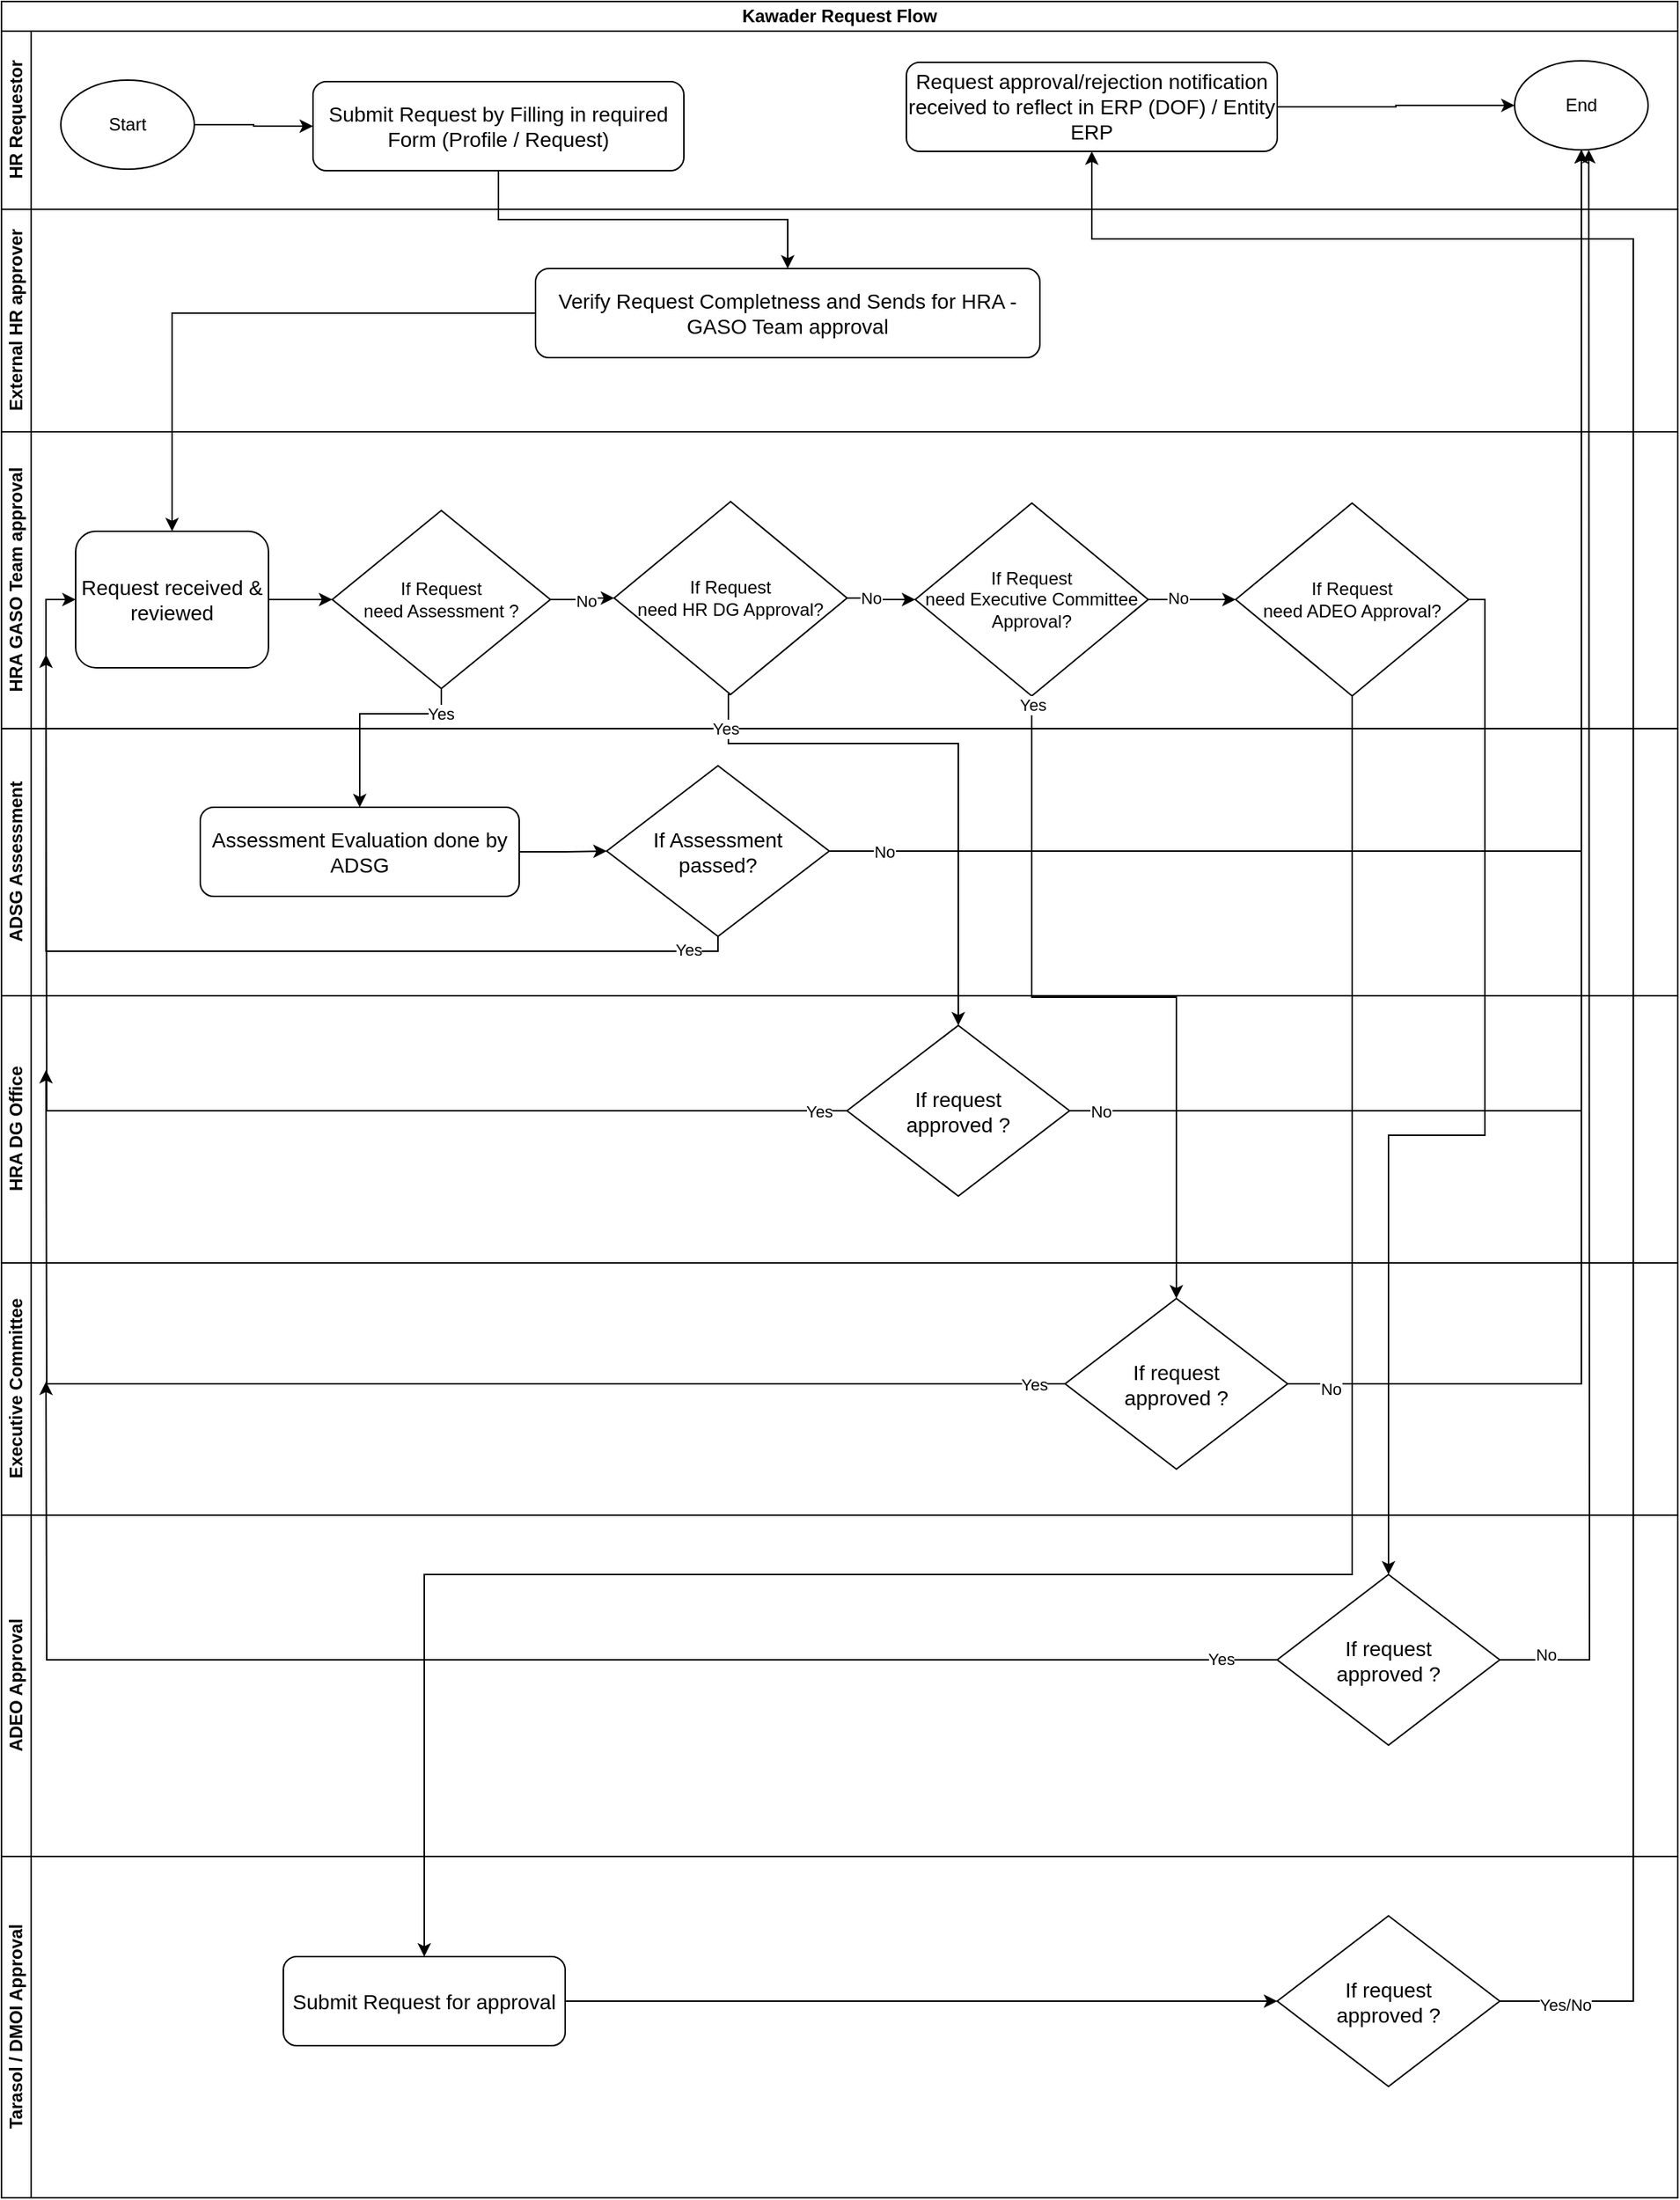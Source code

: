 <mxfile version="21.6.6" type="github">
  <diagram name="Page-1" id="R57Mb9-A6zRh2QvA6tmR">
    <mxGraphModel dx="1292" dy="609" grid="1" gridSize="10" guides="1" tooltips="1" connect="1" arrows="1" fold="1" page="1" pageScale="1" pageWidth="850" pageHeight="1100" math="0" shadow="0">
      <root>
        <mxCell id="0" />
        <mxCell id="1" parent="0" />
        <mxCell id="n-1c5CnPWfBLFlBKGgeY-1" value="Kawader Request Flow" style="swimlane;html=1;childLayout=stackLayout;resizeParent=1;resizeParentMax=0;horizontal=1;startSize=20;horizontalStack=0;whiteSpace=wrap;" vertex="1" parent="1">
          <mxGeometry x="60" y="190" width="1130" height="490" as="geometry" />
        </mxCell>
        <mxCell id="n-1c5CnPWfBLFlBKGgeY-2" value="HR Requestor" style="swimlane;html=1;startSize=20;horizontal=0;" vertex="1" parent="n-1c5CnPWfBLFlBKGgeY-1">
          <mxGeometry y="20" width="1130" height="120" as="geometry" />
        </mxCell>
        <mxCell id="n-1c5CnPWfBLFlBKGgeY-22" value="&lt;font style=&quot;font-size: 14px;&quot;&gt;Submit Request by Filling in required Form (Profile / Request)&lt;/font&gt;" style="rounded=1;whiteSpace=wrap;html=1;" vertex="1" parent="n-1c5CnPWfBLFlBKGgeY-2">
          <mxGeometry x="210" y="34" width="250" height="60" as="geometry" />
        </mxCell>
        <mxCell id="n-1c5CnPWfBLFlBKGgeY-35" value="" style="edgeStyle=orthogonalEdgeStyle;rounded=0;orthogonalLoop=1;jettySize=auto;html=1;" edge="1" parent="n-1c5CnPWfBLFlBKGgeY-2" source="n-1c5CnPWfBLFlBKGgeY-31" target="n-1c5CnPWfBLFlBKGgeY-32">
          <mxGeometry relative="1" as="geometry" />
        </mxCell>
        <mxCell id="n-1c5CnPWfBLFlBKGgeY-31" value="&lt;font style=&quot;font-size: 14px;&quot;&gt;Request approval/rejection notification received to reflect in ERP (DOF) / Entity ERP&lt;/font&gt;" style="rounded=1;whiteSpace=wrap;html=1;" vertex="1" parent="n-1c5CnPWfBLFlBKGgeY-2">
          <mxGeometry x="610" y="21" width="250" height="60" as="geometry" />
        </mxCell>
        <mxCell id="n-1c5CnPWfBLFlBKGgeY-32" value="End" style="ellipse;whiteSpace=wrap;html=1;" vertex="1" parent="n-1c5CnPWfBLFlBKGgeY-2">
          <mxGeometry x="1020" y="20" width="90" height="60" as="geometry" />
        </mxCell>
        <mxCell id="n-1c5CnPWfBLFlBKGgeY-34" value="" style="edgeStyle=orthogonalEdgeStyle;rounded=0;orthogonalLoop=1;jettySize=auto;html=1;" edge="1" parent="n-1c5CnPWfBLFlBKGgeY-2" source="n-1c5CnPWfBLFlBKGgeY-33" target="n-1c5CnPWfBLFlBKGgeY-22">
          <mxGeometry relative="1" as="geometry" />
        </mxCell>
        <mxCell id="n-1c5CnPWfBLFlBKGgeY-33" value="Start" style="ellipse;whiteSpace=wrap;html=1;" vertex="1" parent="n-1c5CnPWfBLFlBKGgeY-2">
          <mxGeometry x="40" y="33" width="90" height="60" as="geometry" />
        </mxCell>
        <mxCell id="n-1c5CnPWfBLFlBKGgeY-3" value="External HR approver" style="swimlane;html=1;startSize=20;horizontal=0;" vertex="1" parent="n-1c5CnPWfBLFlBKGgeY-1">
          <mxGeometry y="140" width="1130" height="150" as="geometry" />
        </mxCell>
        <mxCell id="n-1c5CnPWfBLFlBKGgeY-23" value="&lt;font style=&quot;font-size: 14px;&quot;&gt;Verify Request Completness and Sends for HRA - GASO Team approval&lt;/font&gt;" style="rounded=1;whiteSpace=wrap;html=1;" vertex="1" parent="n-1c5CnPWfBLFlBKGgeY-3">
          <mxGeometry x="360" y="40" width="340" height="60" as="geometry" />
        </mxCell>
        <mxCell id="n-1c5CnPWfBLFlBKGgeY-25" style="edgeStyle=orthogonalEdgeStyle;rounded=0;orthogonalLoop=1;jettySize=auto;html=1;entryX=0.5;entryY=0;entryDx=0;entryDy=0;" edge="1" parent="n-1c5CnPWfBLFlBKGgeY-1" source="n-1c5CnPWfBLFlBKGgeY-22" target="n-1c5CnPWfBLFlBKGgeY-23">
          <mxGeometry relative="1" as="geometry" />
        </mxCell>
        <mxCell id="n-1c5CnPWfBLFlBKGgeY-26" style="edgeStyle=orthogonalEdgeStyle;rounded=0;orthogonalLoop=1;jettySize=auto;html=1;entryX=0.5;entryY=0;entryDx=0;entryDy=0;" edge="1" parent="n-1c5CnPWfBLFlBKGgeY-1" source="n-1c5CnPWfBLFlBKGgeY-23" target="n-1c5CnPWfBLFlBKGgeY-38">
          <mxGeometry relative="1" as="geometry" />
        </mxCell>
        <mxCell id="n-1c5CnPWfBLFlBKGgeY-4" value="HRA GASO Team approval" style="swimlane;html=1;startSize=20;horizontal=0;align=center;" vertex="1" parent="n-1c5CnPWfBLFlBKGgeY-1">
          <mxGeometry y="290" width="1130" height="200" as="geometry" />
        </mxCell>
        <mxCell id="n-1c5CnPWfBLFlBKGgeY-42" style="edgeStyle=orthogonalEdgeStyle;rounded=0;orthogonalLoop=1;jettySize=auto;html=1;entryX=0;entryY=0.5;entryDx=0;entryDy=0;" edge="1" parent="n-1c5CnPWfBLFlBKGgeY-4" source="n-1c5CnPWfBLFlBKGgeY-10" target="n-1c5CnPWfBLFlBKGgeY-19">
          <mxGeometry relative="1" as="geometry" />
        </mxCell>
        <mxCell id="n-1c5CnPWfBLFlBKGgeY-53" value="No" style="edgeLabel;html=1;align=center;verticalAlign=middle;resizable=0;points=[];" vertex="1" connectable="0" parent="n-1c5CnPWfBLFlBKGgeY-42">
          <mxGeometry x="0.13" y="-2" relative="1" as="geometry">
            <mxPoint as="offset" />
          </mxGeometry>
        </mxCell>
        <mxCell id="n-1c5CnPWfBLFlBKGgeY-10" value="If Request &lt;br&gt;need Assessment ?" style="rhombus;whiteSpace=wrap;html=1;" vertex="1" parent="n-1c5CnPWfBLFlBKGgeY-4">
          <mxGeometry x="223" y="53" width="147" height="120" as="geometry" />
        </mxCell>
        <mxCell id="n-1c5CnPWfBLFlBKGgeY-43" style="edgeStyle=orthogonalEdgeStyle;rounded=0;orthogonalLoop=1;jettySize=auto;html=1;entryX=0;entryY=0.5;entryDx=0;entryDy=0;" edge="1" parent="n-1c5CnPWfBLFlBKGgeY-4" source="n-1c5CnPWfBLFlBKGgeY-19" target="n-1c5CnPWfBLFlBKGgeY-20">
          <mxGeometry relative="1" as="geometry" />
        </mxCell>
        <mxCell id="n-1c5CnPWfBLFlBKGgeY-54" value="No" style="edgeLabel;html=1;align=center;verticalAlign=middle;resizable=0;points=[];" vertex="1" connectable="0" parent="n-1c5CnPWfBLFlBKGgeY-43">
          <mxGeometry x="-0.331" relative="1" as="geometry">
            <mxPoint as="offset" />
          </mxGeometry>
        </mxCell>
        <mxCell id="n-1c5CnPWfBLFlBKGgeY-19" value="If Request &lt;br&gt;need HR DG Approval?" style="rhombus;whiteSpace=wrap;html=1;" vertex="1" parent="n-1c5CnPWfBLFlBKGgeY-4">
          <mxGeometry x="413" y="47" width="157" height="130" as="geometry" />
        </mxCell>
        <mxCell id="n-1c5CnPWfBLFlBKGgeY-44" value="" style="edgeStyle=orthogonalEdgeStyle;rounded=0;orthogonalLoop=1;jettySize=auto;html=1;" edge="1" parent="n-1c5CnPWfBLFlBKGgeY-4" source="n-1c5CnPWfBLFlBKGgeY-20" target="n-1c5CnPWfBLFlBKGgeY-21">
          <mxGeometry relative="1" as="geometry" />
        </mxCell>
        <mxCell id="n-1c5CnPWfBLFlBKGgeY-57" value="No" style="edgeLabel;html=1;align=center;verticalAlign=middle;resizable=0;points=[];" vertex="1" connectable="0" parent="n-1c5CnPWfBLFlBKGgeY-44">
          <mxGeometry x="-0.332" y="1" relative="1" as="geometry">
            <mxPoint as="offset" />
          </mxGeometry>
        </mxCell>
        <mxCell id="n-1c5CnPWfBLFlBKGgeY-20" value="If Request &lt;br&gt;need Executive Committee Approval?" style="rhombus;whiteSpace=wrap;html=1;" vertex="1" parent="n-1c5CnPWfBLFlBKGgeY-4">
          <mxGeometry x="616" y="48" width="157" height="130" as="geometry" />
        </mxCell>
        <mxCell id="n-1c5CnPWfBLFlBKGgeY-21" value="If Request &lt;br&gt;need ADEO Approval?" style="rhombus;whiteSpace=wrap;html=1;" vertex="1" parent="n-1c5CnPWfBLFlBKGgeY-4">
          <mxGeometry x="832" y="48" width="157" height="130" as="geometry" />
        </mxCell>
        <mxCell id="n-1c5CnPWfBLFlBKGgeY-40" style="edgeStyle=orthogonalEdgeStyle;rounded=0;orthogonalLoop=1;jettySize=auto;html=1;entryX=0;entryY=0.5;entryDx=0;entryDy=0;" edge="1" parent="n-1c5CnPWfBLFlBKGgeY-4" source="n-1c5CnPWfBLFlBKGgeY-38" target="n-1c5CnPWfBLFlBKGgeY-10">
          <mxGeometry relative="1" as="geometry" />
        </mxCell>
        <mxCell id="n-1c5CnPWfBLFlBKGgeY-38" value="&lt;font style=&quot;font-size: 14px;&quot;&gt;Request received &amp;amp; reviewed&lt;/font&gt;" style="rounded=1;whiteSpace=wrap;html=1;" vertex="1" parent="n-1c5CnPWfBLFlBKGgeY-4">
          <mxGeometry x="50" y="67" width="130" height="92" as="geometry" />
        </mxCell>
        <mxCell id="n-1c5CnPWfBLFlBKGgeY-9" value="HRA DG Office" style="swimlane;html=1;startSize=20;horizontal=0;" vertex="1" parent="1">
          <mxGeometry x="60" y="860" width="1130" height="180" as="geometry" />
        </mxCell>
        <mxCell id="n-1c5CnPWfBLFlBKGgeY-60" style="edgeStyle=orthogonalEdgeStyle;rounded=0;orthogonalLoop=1;jettySize=auto;html=1;" edge="1" parent="n-1c5CnPWfBLFlBKGgeY-9" source="n-1c5CnPWfBLFlBKGgeY-28">
          <mxGeometry relative="1" as="geometry">
            <mxPoint x="30" y="-230.0" as="targetPoint" />
          </mxGeometry>
        </mxCell>
        <mxCell id="n-1c5CnPWfBLFlBKGgeY-63" value="Yes" style="edgeLabel;html=1;align=center;verticalAlign=middle;resizable=0;points=[];" vertex="1" connectable="0" parent="n-1c5CnPWfBLFlBKGgeY-60">
          <mxGeometry x="-0.843" y="2" relative="1" as="geometry">
            <mxPoint x="47" y="-2" as="offset" />
          </mxGeometry>
        </mxCell>
        <mxCell id="n-1c5CnPWfBLFlBKGgeY-28" value="&lt;font style=&quot;font-size: 14px;&quot;&gt;If request &lt;br&gt;approved ?&lt;/font&gt;" style="rhombus;whiteSpace=wrap;html=1;" vertex="1" parent="n-1c5CnPWfBLFlBKGgeY-9">
          <mxGeometry x="570" y="20" width="150" height="115" as="geometry" />
        </mxCell>
        <mxCell id="n-1c5CnPWfBLFlBKGgeY-16" value="ADEO Approval" style="swimlane;html=1;startSize=20;horizontal=0;" vertex="1" parent="1">
          <mxGeometry x="60" y="1210" width="1130" height="230" as="geometry" />
        </mxCell>
        <mxCell id="n-1c5CnPWfBLFlBKGgeY-62" style="edgeStyle=orthogonalEdgeStyle;rounded=0;orthogonalLoop=1;jettySize=auto;html=1;" edge="1" parent="n-1c5CnPWfBLFlBKGgeY-16" source="n-1c5CnPWfBLFlBKGgeY-30">
          <mxGeometry relative="1" as="geometry">
            <mxPoint x="30" y="-90.0" as="targetPoint" />
          </mxGeometry>
        </mxCell>
        <mxCell id="n-1c5CnPWfBLFlBKGgeY-65" value="Yes" style="edgeLabel;html=1;align=center;verticalAlign=middle;resizable=0;points=[];" vertex="1" connectable="0" parent="n-1c5CnPWfBLFlBKGgeY-62">
          <mxGeometry x="-0.924" y="-1" relative="1" as="geometry">
            <mxPoint as="offset" />
          </mxGeometry>
        </mxCell>
        <mxCell id="n-1c5CnPWfBLFlBKGgeY-73" style="edgeStyle=orthogonalEdgeStyle;rounded=0;orthogonalLoop=1;jettySize=auto;html=1;" edge="1" parent="n-1c5CnPWfBLFlBKGgeY-16" source="n-1c5CnPWfBLFlBKGgeY-30">
          <mxGeometry relative="1" as="geometry">
            <mxPoint x="1070" y="-920" as="targetPoint" />
          </mxGeometry>
        </mxCell>
        <mxCell id="n-1c5CnPWfBLFlBKGgeY-74" value="No" style="edgeLabel;html=1;align=center;verticalAlign=middle;resizable=0;points=[];" vertex="1" connectable="0" parent="n-1c5CnPWfBLFlBKGgeY-73">
          <mxGeometry x="-0.943" y="4" relative="1" as="geometry">
            <mxPoint as="offset" />
          </mxGeometry>
        </mxCell>
        <mxCell id="n-1c5CnPWfBLFlBKGgeY-30" value="&lt;font style=&quot;font-size: 14px;&quot;&gt;If request &lt;br&gt;approved ?&lt;/font&gt;" style="rhombus;whiteSpace=wrap;html=1;" vertex="1" parent="n-1c5CnPWfBLFlBKGgeY-16">
          <mxGeometry x="860" y="40" width="150" height="115" as="geometry" />
        </mxCell>
        <mxCell id="n-1c5CnPWfBLFlBKGgeY-12" value="ADSG Assessment" style="swimlane;html=1;startSize=20;horizontal=0;" vertex="1" parent="1">
          <mxGeometry x="60" y="680" width="1130" height="180" as="geometry" />
        </mxCell>
        <mxCell id="n-1c5CnPWfBLFlBKGgeY-15" value="&lt;font style=&quot;font-size: 14px;&quot;&gt;If Assessment &lt;br&gt;passed?&lt;/font&gt;" style="rhombus;whiteSpace=wrap;html=1;" vertex="1" parent="n-1c5CnPWfBLFlBKGgeY-12">
          <mxGeometry x="408" y="25" width="150" height="115" as="geometry" />
        </mxCell>
        <mxCell id="n-1c5CnPWfBLFlBKGgeY-36" value="" style="edgeStyle=orthogonalEdgeStyle;rounded=0;orthogonalLoop=1;jettySize=auto;html=1;" edge="1" parent="n-1c5CnPWfBLFlBKGgeY-12" source="n-1c5CnPWfBLFlBKGgeY-24" target="n-1c5CnPWfBLFlBKGgeY-15">
          <mxGeometry relative="1" as="geometry" />
        </mxCell>
        <mxCell id="n-1c5CnPWfBLFlBKGgeY-24" value="&lt;font style=&quot;font-size: 14px;&quot;&gt;Assessment Evaluation done by ADSG&lt;/font&gt;" style="rounded=1;whiteSpace=wrap;html=1;" vertex="1" parent="n-1c5CnPWfBLFlBKGgeY-12">
          <mxGeometry x="134" y="53" width="215" height="60" as="geometry" />
        </mxCell>
        <mxCell id="n-1c5CnPWfBLFlBKGgeY-27" style="edgeStyle=orthogonalEdgeStyle;rounded=0;orthogonalLoop=1;jettySize=auto;html=1;entryX=0.5;entryY=0;entryDx=0;entryDy=0;" edge="1" parent="1" source="n-1c5CnPWfBLFlBKGgeY-10" target="n-1c5CnPWfBLFlBKGgeY-24">
          <mxGeometry relative="1" as="geometry">
            <Array as="points">
              <mxPoint x="356" y="670" />
              <mxPoint x="302" y="670" />
            </Array>
          </mxGeometry>
        </mxCell>
        <mxCell id="n-1c5CnPWfBLFlBKGgeY-52" value="Yes" style="edgeLabel;html=1;align=center;verticalAlign=middle;resizable=0;points=[];" vertex="1" connectable="0" parent="n-1c5CnPWfBLFlBKGgeY-27">
          <mxGeometry x="0.015" y="-2" relative="1" as="geometry">
            <mxPoint x="51" y="2" as="offset" />
          </mxGeometry>
        </mxCell>
        <mxCell id="n-1c5CnPWfBLFlBKGgeY-41" style="edgeStyle=orthogonalEdgeStyle;rounded=0;orthogonalLoop=1;jettySize=auto;html=1;entryX=0;entryY=0.5;entryDx=0;entryDy=0;exitX=0.5;exitY=1;exitDx=0;exitDy=0;" edge="1" parent="1" source="n-1c5CnPWfBLFlBKGgeY-15" target="n-1c5CnPWfBLFlBKGgeY-38">
          <mxGeometry relative="1" as="geometry">
            <mxPoint x="550" y="830" as="sourcePoint" />
            <Array as="points">
              <mxPoint x="543" y="830" />
              <mxPoint x="90" y="830" />
              <mxPoint x="90" y="593" />
            </Array>
          </mxGeometry>
        </mxCell>
        <mxCell id="n-1c5CnPWfBLFlBKGgeY-68" value="Yes" style="edgeLabel;html=1;align=center;verticalAlign=middle;resizable=0;points=[];" vertex="1" connectable="0" parent="n-1c5CnPWfBLFlBKGgeY-41">
          <mxGeometry x="-0.916" relative="1" as="geometry">
            <mxPoint y="-1" as="offset" />
          </mxGeometry>
        </mxCell>
        <mxCell id="n-1c5CnPWfBLFlBKGgeY-17" value="Executive Committee" style="swimlane;html=1;startSize=20;horizontal=0;" vertex="1" parent="1">
          <mxGeometry x="60" y="1040" width="1130" height="170" as="geometry" />
        </mxCell>
        <mxCell id="n-1c5CnPWfBLFlBKGgeY-61" style="edgeStyle=orthogonalEdgeStyle;rounded=0;orthogonalLoop=1;jettySize=auto;html=1;" edge="1" parent="n-1c5CnPWfBLFlBKGgeY-17" source="n-1c5CnPWfBLFlBKGgeY-29">
          <mxGeometry relative="1" as="geometry">
            <mxPoint x="30" y="-130.0" as="targetPoint" />
          </mxGeometry>
        </mxCell>
        <mxCell id="n-1c5CnPWfBLFlBKGgeY-64" value="Yes" style="edgeLabel;html=1;align=center;verticalAlign=middle;resizable=0;points=[];" vertex="1" connectable="0" parent="n-1c5CnPWfBLFlBKGgeY-61">
          <mxGeometry x="-0.799" y="-1" relative="1" as="geometry">
            <mxPoint x="69" y="1" as="offset" />
          </mxGeometry>
        </mxCell>
        <mxCell id="n-1c5CnPWfBLFlBKGgeY-29" value="&lt;font style=&quot;font-size: 14px;&quot;&gt;If request &lt;br&gt;approved ?&lt;/font&gt;" style="rhombus;whiteSpace=wrap;html=1;" vertex="1" parent="n-1c5CnPWfBLFlBKGgeY-17">
          <mxGeometry x="717" y="24" width="150" height="115" as="geometry" />
        </mxCell>
        <mxCell id="n-1c5CnPWfBLFlBKGgeY-46" style="edgeStyle=orthogonalEdgeStyle;rounded=0;orthogonalLoop=1;jettySize=auto;html=1;entryX=0.5;entryY=0;entryDx=0;entryDy=0;exitX=0.5;exitY=1;exitDx=0;exitDy=0;" edge="1" parent="1" source="n-1c5CnPWfBLFlBKGgeY-19" target="n-1c5CnPWfBLFlBKGgeY-28">
          <mxGeometry relative="1" as="geometry">
            <Array as="points">
              <mxPoint x="550" y="657" />
              <mxPoint x="550" y="690" />
              <mxPoint x="705" y="690" />
            </Array>
          </mxGeometry>
        </mxCell>
        <mxCell id="n-1c5CnPWfBLFlBKGgeY-55" value="Yes" style="edgeLabel;html=1;align=center;verticalAlign=middle;resizable=0;points=[];" vertex="1" connectable="0" parent="n-1c5CnPWfBLFlBKGgeY-46">
          <mxGeometry x="-0.871" y="-2" relative="1" as="geometry">
            <mxPoint as="offset" />
          </mxGeometry>
        </mxCell>
        <mxCell id="n-1c5CnPWfBLFlBKGgeY-47" style="edgeStyle=orthogonalEdgeStyle;rounded=0;orthogonalLoop=1;jettySize=auto;html=1;entryX=0.5;entryY=0;entryDx=0;entryDy=0;" edge="1" parent="1" source="n-1c5CnPWfBLFlBKGgeY-20" target="n-1c5CnPWfBLFlBKGgeY-29">
          <mxGeometry relative="1" as="geometry" />
        </mxCell>
        <mxCell id="n-1c5CnPWfBLFlBKGgeY-56" value="Yes" style="edgeLabel;html=1;align=center;verticalAlign=middle;resizable=0;points=[];" vertex="1" connectable="0" parent="n-1c5CnPWfBLFlBKGgeY-47">
          <mxGeometry x="-0.687" y="2" relative="1" as="geometry">
            <mxPoint x="-2" y="-73" as="offset" />
          </mxGeometry>
        </mxCell>
        <mxCell id="n-1c5CnPWfBLFlBKGgeY-48" style="edgeStyle=orthogonalEdgeStyle;rounded=0;orthogonalLoop=1;jettySize=auto;html=1;entryX=0.5;entryY=0;entryDx=0;entryDy=0;exitX=1;exitY=0.5;exitDx=0;exitDy=0;" edge="1" parent="1" source="n-1c5CnPWfBLFlBKGgeY-21" target="n-1c5CnPWfBLFlBKGgeY-30">
          <mxGeometry relative="1" as="geometry">
            <Array as="points">
              <mxPoint x="1060" y="593" />
              <mxPoint x="1060" y="954" />
              <mxPoint x="995" y="954" />
            </Array>
          </mxGeometry>
        </mxCell>
        <mxCell id="n-1c5CnPWfBLFlBKGgeY-49" value="Tarasol / DMOI Approval" style="swimlane;html=1;startSize=20;horizontal=0;" vertex="1" parent="1">
          <mxGeometry x="60" y="1440" width="1130" height="230" as="geometry" />
        </mxCell>
        <mxCell id="n-1c5CnPWfBLFlBKGgeY-50" value="&lt;font style=&quot;font-size: 14px;&quot;&gt;If request &lt;br&gt;approved ?&lt;/font&gt;" style="rhombus;whiteSpace=wrap;html=1;" vertex="1" parent="n-1c5CnPWfBLFlBKGgeY-49">
          <mxGeometry x="860" y="40" width="150" height="115" as="geometry" />
        </mxCell>
        <mxCell id="n-1c5CnPWfBLFlBKGgeY-59" style="edgeStyle=orthogonalEdgeStyle;rounded=0;orthogonalLoop=1;jettySize=auto;html=1;entryX=0;entryY=0.5;entryDx=0;entryDy=0;" edge="1" parent="n-1c5CnPWfBLFlBKGgeY-49" source="n-1c5CnPWfBLFlBKGgeY-51" target="n-1c5CnPWfBLFlBKGgeY-50">
          <mxGeometry relative="1" as="geometry" />
        </mxCell>
        <mxCell id="n-1c5CnPWfBLFlBKGgeY-51" value="&lt;font style=&quot;font-size: 14px;&quot;&gt;Submit Request for approval&lt;/font&gt;" style="rounded=1;whiteSpace=wrap;html=1;" vertex="1" parent="n-1c5CnPWfBLFlBKGgeY-49">
          <mxGeometry x="190" y="67.5" width="190" height="60" as="geometry" />
        </mxCell>
        <mxCell id="n-1c5CnPWfBLFlBKGgeY-58" style="edgeStyle=orthogonalEdgeStyle;rounded=0;orthogonalLoop=1;jettySize=auto;html=1;" edge="1" parent="1" source="n-1c5CnPWfBLFlBKGgeY-21" target="n-1c5CnPWfBLFlBKGgeY-51">
          <mxGeometry relative="1" as="geometry">
            <Array as="points">
              <mxPoint x="970" y="1250" />
              <mxPoint x="345" y="1250" />
            </Array>
          </mxGeometry>
        </mxCell>
        <mxCell id="n-1c5CnPWfBLFlBKGgeY-66" style="edgeStyle=orthogonalEdgeStyle;rounded=0;orthogonalLoop=1;jettySize=auto;html=1;entryX=0.5;entryY=1;entryDx=0;entryDy=0;" edge="1" parent="1" source="n-1c5CnPWfBLFlBKGgeY-50" target="n-1c5CnPWfBLFlBKGgeY-31">
          <mxGeometry relative="1" as="geometry">
            <Array as="points">
              <mxPoint x="1160" y="1537" />
              <mxPoint x="1160" y="350" />
              <mxPoint x="795" y="350" />
            </Array>
          </mxGeometry>
        </mxCell>
        <mxCell id="n-1c5CnPWfBLFlBKGgeY-67" value="Yes/No" style="edgeLabel;html=1;align=center;verticalAlign=middle;resizable=0;points=[];" vertex="1" connectable="0" parent="n-1c5CnPWfBLFlBKGgeY-66">
          <mxGeometry x="-0.949" y="-2" relative="1" as="geometry">
            <mxPoint as="offset" />
          </mxGeometry>
        </mxCell>
        <mxCell id="n-1c5CnPWfBLFlBKGgeY-69" style="edgeStyle=orthogonalEdgeStyle;rounded=0;orthogonalLoop=1;jettySize=auto;html=1;entryX=0.5;entryY=1;entryDx=0;entryDy=0;" edge="1" parent="1" source="n-1c5CnPWfBLFlBKGgeY-28" target="n-1c5CnPWfBLFlBKGgeY-32">
          <mxGeometry relative="1" as="geometry" />
        </mxCell>
        <mxCell id="n-1c5CnPWfBLFlBKGgeY-70" value="No" style="edgeLabel;html=1;align=center;verticalAlign=middle;resizable=0;points=[];" vertex="1" connectable="0" parent="n-1c5CnPWfBLFlBKGgeY-69">
          <mxGeometry x="-0.793" y="-4" relative="1" as="geometry">
            <mxPoint x="-82" y="-4" as="offset" />
          </mxGeometry>
        </mxCell>
        <mxCell id="n-1c5CnPWfBLFlBKGgeY-71" style="edgeStyle=orthogonalEdgeStyle;rounded=0;orthogonalLoop=1;jettySize=auto;html=1;entryX=0.5;entryY=1;entryDx=0;entryDy=0;" edge="1" parent="1" source="n-1c5CnPWfBLFlBKGgeY-29" target="n-1c5CnPWfBLFlBKGgeY-32">
          <mxGeometry relative="1" as="geometry" />
        </mxCell>
        <mxCell id="n-1c5CnPWfBLFlBKGgeY-72" value="No" style="edgeLabel;html=1;align=center;verticalAlign=middle;resizable=0;points=[];" vertex="1" connectable="0" parent="n-1c5CnPWfBLFlBKGgeY-71">
          <mxGeometry x="-0.946" y="-3" relative="1" as="geometry">
            <mxPoint x="1" as="offset" />
          </mxGeometry>
        </mxCell>
        <mxCell id="n-1c5CnPWfBLFlBKGgeY-75" style="edgeStyle=orthogonalEdgeStyle;rounded=0;orthogonalLoop=1;jettySize=auto;html=1;entryX=0.5;entryY=1;entryDx=0;entryDy=0;" edge="1" parent="1" source="n-1c5CnPWfBLFlBKGgeY-15" target="n-1c5CnPWfBLFlBKGgeY-32">
          <mxGeometry relative="1" as="geometry" />
        </mxCell>
        <mxCell id="n-1c5CnPWfBLFlBKGgeY-76" value="No" style="edgeLabel;html=1;align=center;verticalAlign=middle;resizable=0;points=[];" vertex="1" connectable="0" parent="n-1c5CnPWfBLFlBKGgeY-75">
          <mxGeometry x="-0.922" relative="1" as="geometry">
            <mxPoint x="-1" as="offset" />
          </mxGeometry>
        </mxCell>
      </root>
    </mxGraphModel>
  </diagram>
</mxfile>
